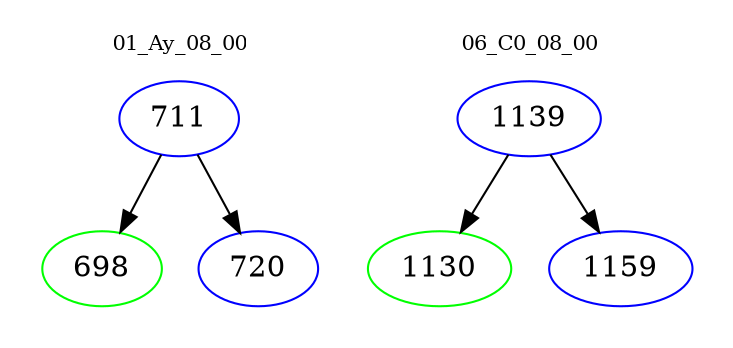 digraph{
subgraph cluster_0 {
color = white
label = "01_Ay_08_00";
fontsize=10;
T0_711 [label="711", color="blue"]
T0_711 -> T0_698 [color="black"]
T0_698 [label="698", color="green"]
T0_711 -> T0_720 [color="black"]
T0_720 [label="720", color="blue"]
}
subgraph cluster_1 {
color = white
label = "06_C0_08_00";
fontsize=10;
T1_1139 [label="1139", color="blue"]
T1_1139 -> T1_1130 [color="black"]
T1_1130 [label="1130", color="green"]
T1_1139 -> T1_1159 [color="black"]
T1_1159 [label="1159", color="blue"]
}
}
